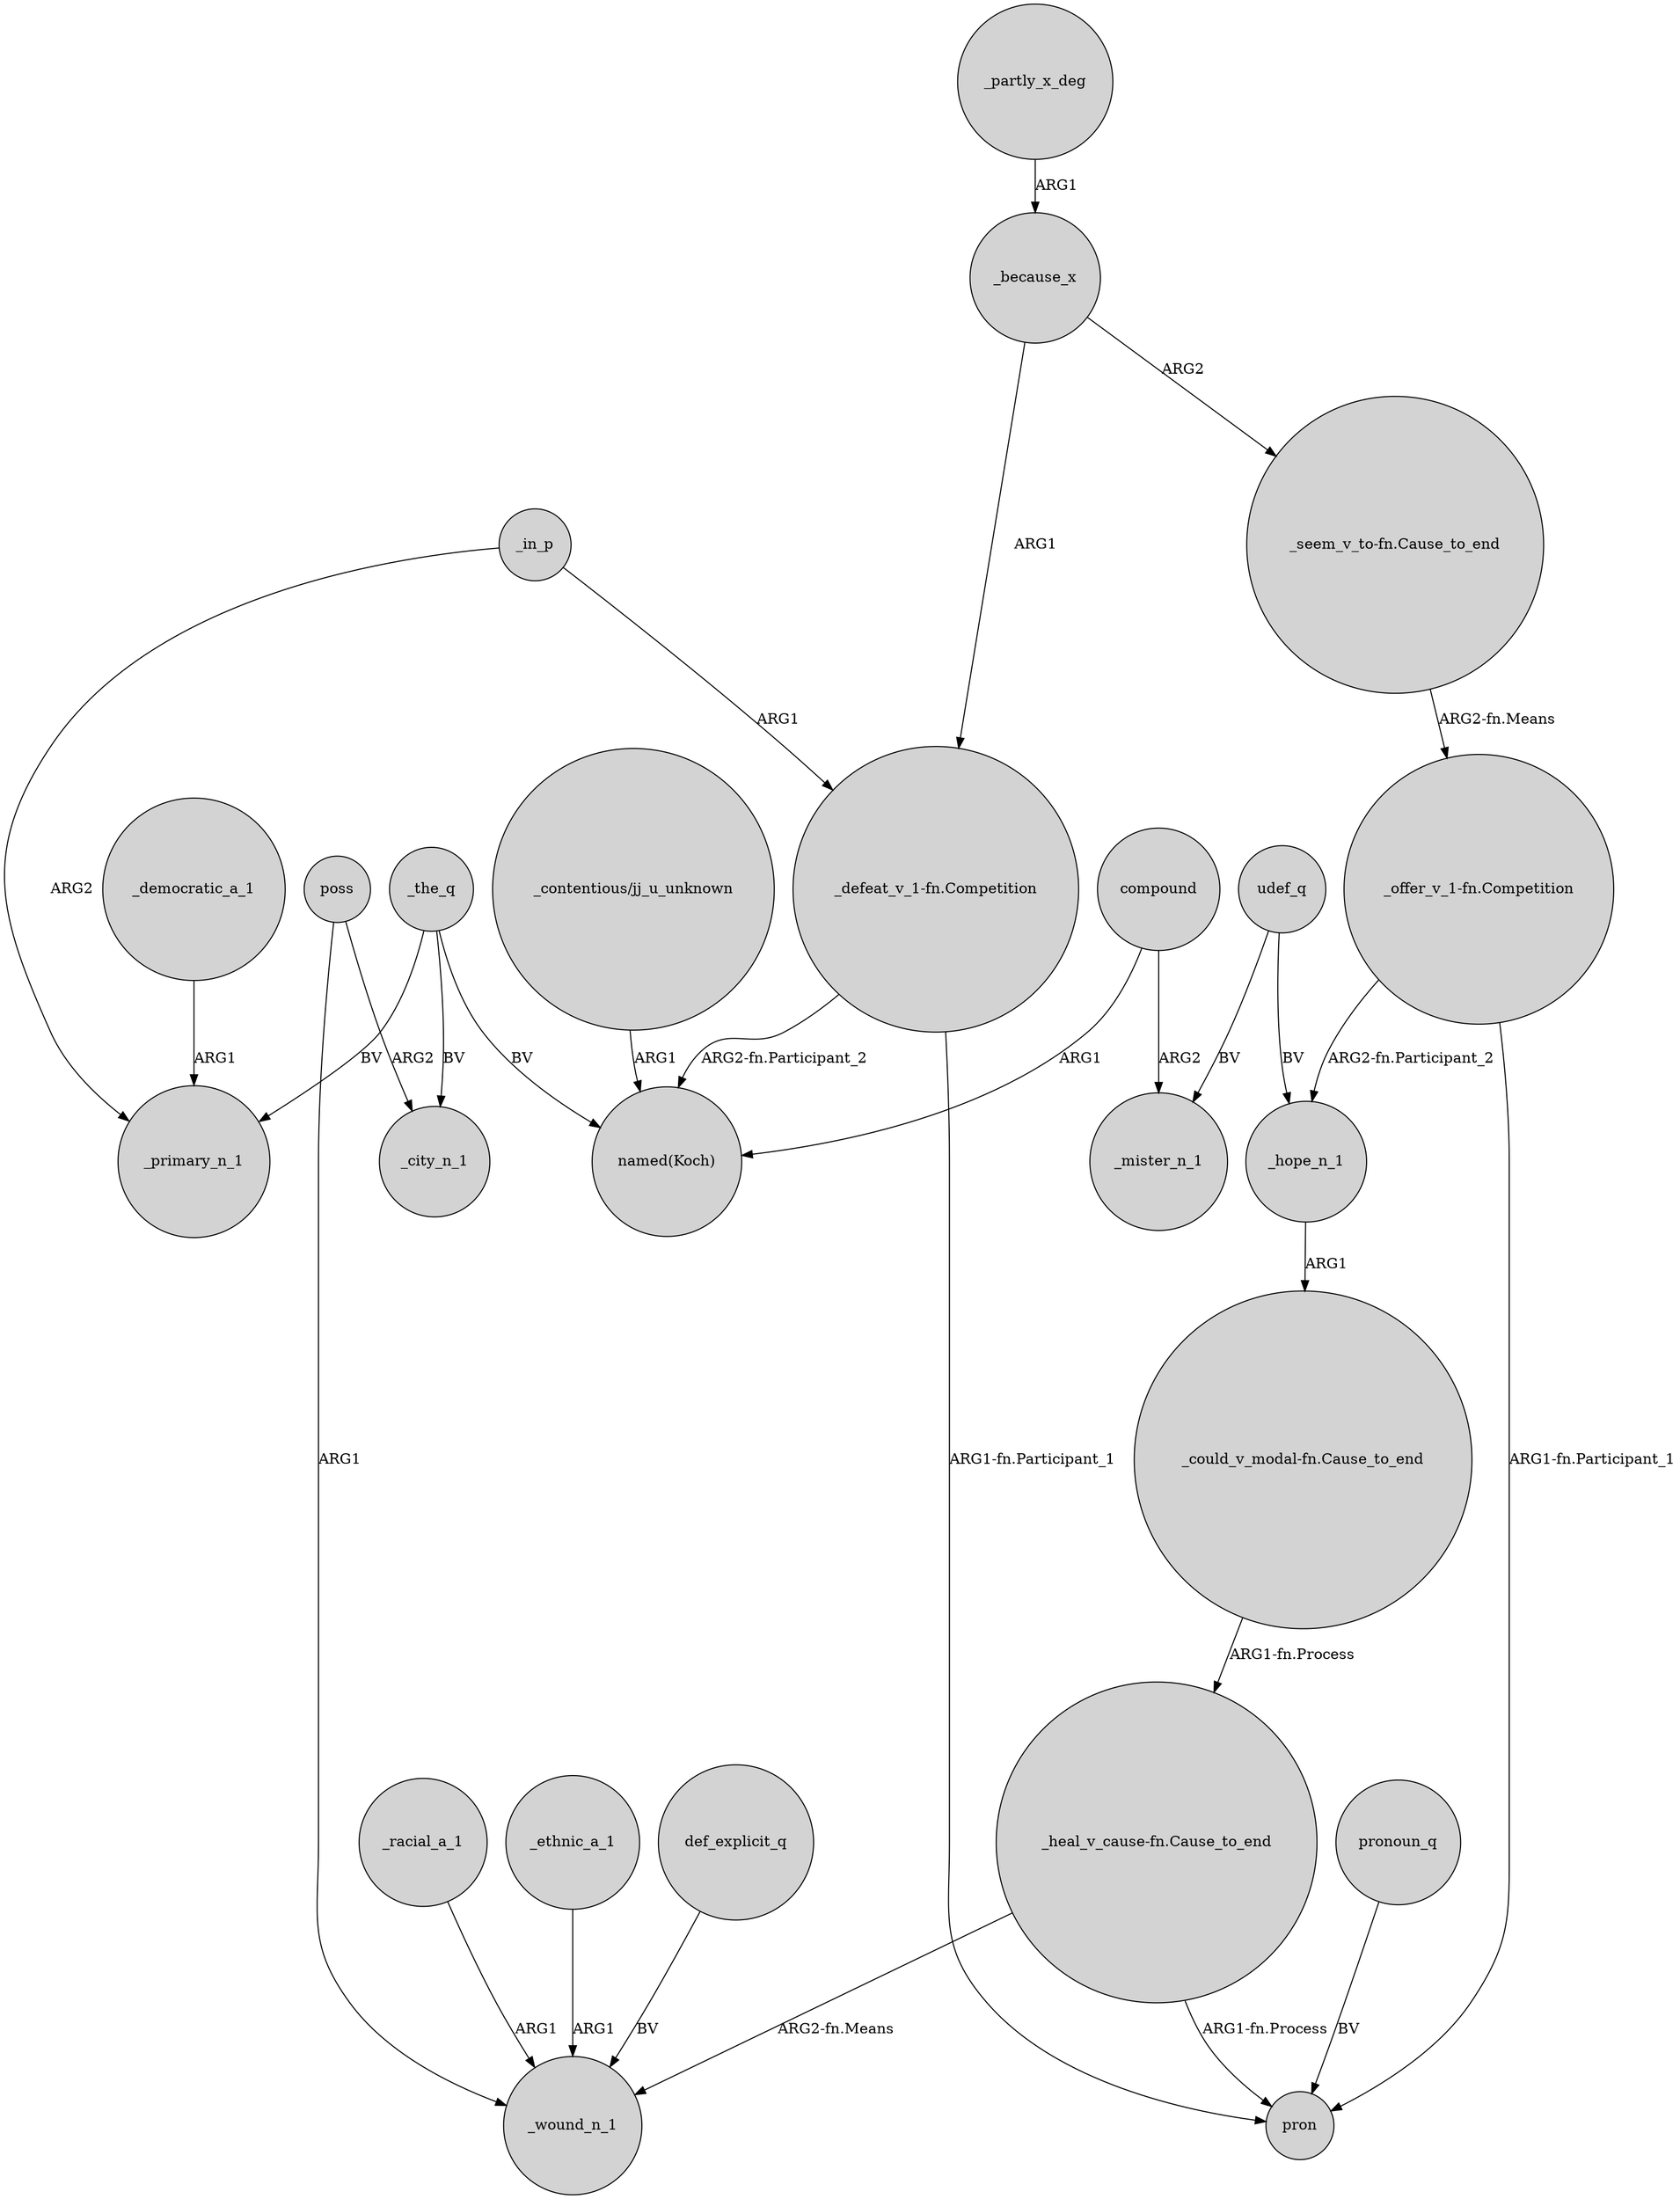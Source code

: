 digraph {
	node [shape=circle style=filled]
	_in_p -> _primary_n_1 [label=ARG2]
	_because_x -> "_seem_v_to-fn.Cause_to_end" [label=ARG2]
	compound -> _mister_n_1 [label=ARG2]
	"_heal_v_cause-fn.Cause_to_end" -> _wound_n_1 [label="ARG2-fn.Means"]
	"_defeat_v_1-fn.Competition" -> pron [label="ARG1-fn.Participant_1"]
	def_explicit_q -> _wound_n_1 [label=BV]
	udef_q -> _hope_n_1 [label=BV]
	compound -> "named(Koch)" [label=ARG1]
	_the_q -> _primary_n_1 [label=BV]
	_ethnic_a_1 -> _wound_n_1 [label=ARG1]
	"_heal_v_cause-fn.Cause_to_end" -> pron [label="ARG1-fn.Process"]
	poss -> _city_n_1 [label=ARG2]
	"_defeat_v_1-fn.Competition" -> "named(Koch)" [label="ARG2-fn.Participant_2"]
	udef_q -> _mister_n_1 [label=BV]
	"_could_v_modal-fn.Cause_to_end" -> "_heal_v_cause-fn.Cause_to_end" [label="ARG1-fn.Process"]
	_democratic_a_1 -> _primary_n_1 [label=ARG1]
	_partly_x_deg -> _because_x [label=ARG1]
	pronoun_q -> pron [label=BV]
	poss -> _wound_n_1 [label=ARG1]
	_in_p -> "_defeat_v_1-fn.Competition" [label=ARG1]
	_the_q -> _city_n_1 [label=BV]
	_the_q -> "named(Koch)" [label=BV]
	"_offer_v_1-fn.Competition" -> _hope_n_1 [label="ARG2-fn.Participant_2"]
	"_contentious/jj_u_unknown" -> "named(Koch)" [label=ARG1]
	"_offer_v_1-fn.Competition" -> pron [label="ARG1-fn.Participant_1"]
	_hope_n_1 -> "_could_v_modal-fn.Cause_to_end" [label=ARG1]
	"_seem_v_to-fn.Cause_to_end" -> "_offer_v_1-fn.Competition" [label="ARG2-fn.Means"]
	_because_x -> "_defeat_v_1-fn.Competition" [label=ARG1]
	_racial_a_1 -> _wound_n_1 [label=ARG1]
}
